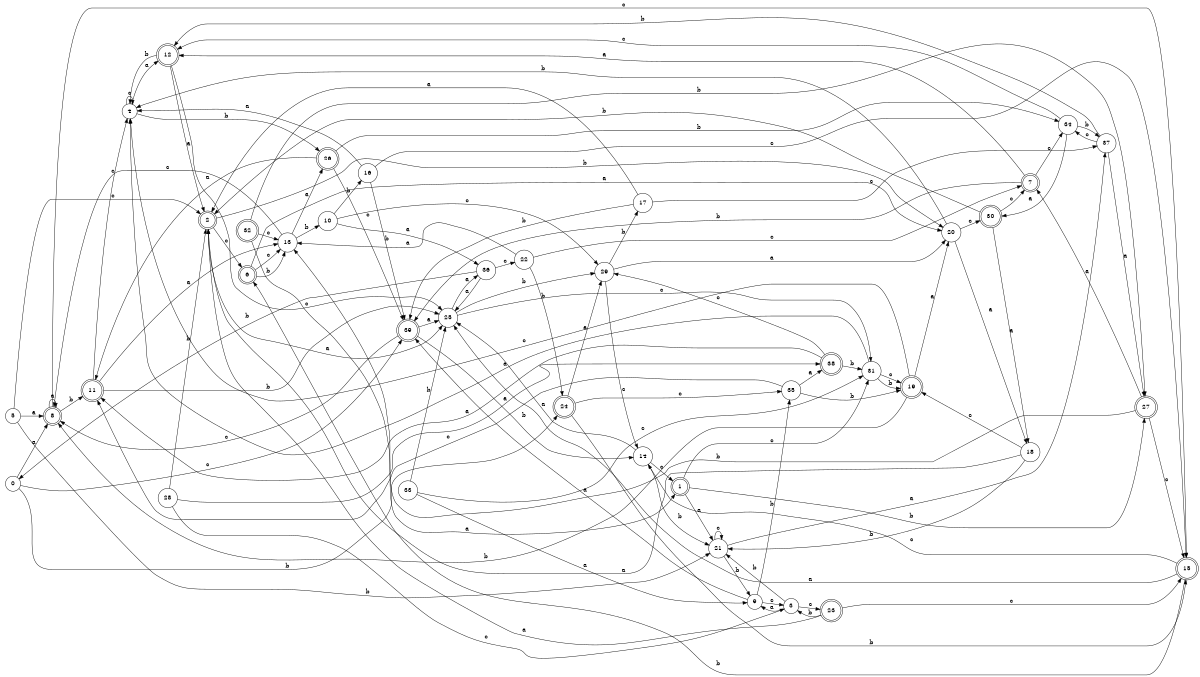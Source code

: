 digraph n32_6 {
__start0 [label="" shape="none"];

rankdir=LR;
size="8,5";

s0 [style="filled", color="black", fillcolor="white" shape="circle", label="0"];
s1 [style="rounded,filled", color="black", fillcolor="white" shape="doublecircle", label="1"];
s2 [style="rounded,filled", color="black", fillcolor="white" shape="doublecircle", label="2"];
s3 [style="filled", color="black", fillcolor="white" shape="circle", label="3"];
s4 [style="filled", color="black", fillcolor="white" shape="circle", label="4"];
s5 [style="filled", color="black", fillcolor="white" shape="circle", label="5"];
s6 [style="rounded,filled", color="black", fillcolor="white" shape="doublecircle", label="6"];
s7 [style="rounded,filled", color="black", fillcolor="white" shape="doublecircle", label="7"];
s8 [style="rounded,filled", color="black", fillcolor="white" shape="doublecircle", label="8"];
s9 [style="filled", color="black", fillcolor="white" shape="circle", label="9"];
s10 [style="filled", color="black", fillcolor="white" shape="circle", label="10"];
s11 [style="rounded,filled", color="black", fillcolor="white" shape="doublecircle", label="11"];
s12 [style="rounded,filled", color="black", fillcolor="white" shape="doublecircle", label="12"];
s13 [style="filled", color="black", fillcolor="white" shape="circle", label="13"];
s14 [style="filled", color="black", fillcolor="white" shape="circle", label="14"];
s15 [style="rounded,filled", color="black", fillcolor="white" shape="doublecircle", label="15"];
s16 [style="filled", color="black", fillcolor="white" shape="circle", label="16"];
s17 [style="filled", color="black", fillcolor="white" shape="circle", label="17"];
s18 [style="filled", color="black", fillcolor="white" shape="circle", label="18"];
s19 [style="rounded,filled", color="black", fillcolor="white" shape="doublecircle", label="19"];
s20 [style="filled", color="black", fillcolor="white" shape="circle", label="20"];
s21 [style="filled", color="black", fillcolor="white" shape="circle", label="21"];
s22 [style="filled", color="black", fillcolor="white" shape="circle", label="22"];
s23 [style="rounded,filled", color="black", fillcolor="white" shape="doublecircle", label="23"];
s24 [style="rounded,filled", color="black", fillcolor="white" shape="doublecircle", label="24"];
s25 [style="filled", color="black", fillcolor="white" shape="circle", label="25"];
s26 [style="rounded,filled", color="black", fillcolor="white" shape="doublecircle", label="26"];
s27 [style="rounded,filled", color="black", fillcolor="white" shape="doublecircle", label="27"];
s28 [style="filled", color="black", fillcolor="white" shape="circle", label="28"];
s29 [style="filled", color="black", fillcolor="white" shape="circle", label="29"];
s30 [style="rounded,filled", color="black", fillcolor="white" shape="doublecircle", label="30"];
s31 [style="filled", color="black", fillcolor="white" shape="circle", label="31"];
s32 [style="rounded,filled", color="black", fillcolor="white" shape="doublecircle", label="32"];
s33 [style="filled", color="black", fillcolor="white" shape="circle", label="33"];
s34 [style="filled", color="black", fillcolor="white" shape="circle", label="34"];
s35 [style="filled", color="black", fillcolor="white" shape="circle", label="35"];
s36 [style="filled", color="black", fillcolor="white" shape="circle", label="36"];
s37 [style="filled", color="black", fillcolor="white" shape="circle", label="37"];
s38 [style="rounded,filled", color="black", fillcolor="white" shape="doublecircle", label="38"];
s39 [style="rounded,filled", color="black", fillcolor="white" shape="doublecircle", label="39"];
s0 -> s8 [label="a"];
s0 -> s24 [label="b"];
s0 -> s39 [label="c"];
s1 -> s21 [label="a"];
s1 -> s27 [label="b"];
s1 -> s31 [label="c"];
s2 -> s25 [label="a"];
s2 -> s20 [label="b"];
s2 -> s6 [label="c"];
s3 -> s9 [label="a"];
s3 -> s21 [label="b"];
s3 -> s23 [label="c"];
s4 -> s12 [label="a"];
s4 -> s26 [label="b"];
s4 -> s4 [label="c"];
s5 -> s8 [label="a"];
s5 -> s21 [label="b"];
s5 -> s2 [label="c"];
s6 -> s20 [label="a"];
s6 -> s13 [label="b"];
s6 -> s13 [label="c"];
s7 -> s12 [label="a"];
s7 -> s39 [label="b"];
s7 -> s34 [label="c"];
s8 -> s8 [label="a"];
s8 -> s11 [label="b"];
s8 -> s15 [label="c"];
s9 -> s39 [label="a"];
s9 -> s35 [label="b"];
s9 -> s3 [label="c"];
s10 -> s36 [label="a"];
s10 -> s16 [label="b"];
s10 -> s29 [label="c"];
s11 -> s13 [label="a"];
s11 -> s25 [label="b"];
s11 -> s4 [label="c"];
s12 -> s2 [label="a"];
s12 -> s4 [label="b"];
s12 -> s25 [label="c"];
s13 -> s26 [label="a"];
s13 -> s10 [label="b"];
s13 -> s8 [label="c"];
s14 -> s25 [label="a"];
s14 -> s21 [label="b"];
s14 -> s1 [label="c"];
s15 -> s25 [label="a"];
s15 -> s6 [label="b"];
s15 -> s14 [label="c"];
s16 -> s4 [label="a"];
s16 -> s39 [label="b"];
s16 -> s15 [label="c"];
s17 -> s2 [label="a"];
s17 -> s39 [label="b"];
s17 -> s37 [label="c"];
s18 -> s2 [label="a"];
s18 -> s21 [label="b"];
s18 -> s19 [label="c"];
s19 -> s20 [label="a"];
s19 -> s8 [label="b"];
s19 -> s4 [label="c"];
s20 -> s18 [label="a"];
s20 -> s4 [label="b"];
s20 -> s30 [label="c"];
s21 -> s37 [label="a"];
s21 -> s9 [label="b"];
s21 -> s21 [label="c"];
s22 -> s13 [label="a"];
s22 -> s24 [label="b"];
s22 -> s7 [label="c"];
s23 -> s2 [label="a"];
s23 -> s3 [label="b"];
s23 -> s15 [label="c"];
s24 -> s29 [label="a"];
s24 -> s15 [label="b"];
s24 -> s35 [label="c"];
s25 -> s36 [label="a"];
s25 -> s29 [label="b"];
s25 -> s31 [label="c"];
s26 -> s11 [label="a"];
s26 -> s34 [label="b"];
s26 -> s39 [label="c"];
s27 -> s7 [label="a"];
s27 -> s13 [label="b"];
s27 -> s15 [label="c"];
s28 -> s38 [label="a"];
s28 -> s2 [label="b"];
s28 -> s3 [label="c"];
s29 -> s20 [label="a"];
s29 -> s17 [label="b"];
s29 -> s14 [label="c"];
s30 -> s18 [label="a"];
s30 -> s2 [label="b"];
s30 -> s7 [label="c"];
s31 -> s4 [label="a"];
s31 -> s19 [label="b"];
s31 -> s19 [label="c"];
s32 -> s1 [label="a"];
s32 -> s27 [label="b"];
s32 -> s13 [label="c"];
s33 -> s9 [label="a"];
s33 -> s25 [label="b"];
s33 -> s31 [label="c"];
s34 -> s30 [label="a"];
s34 -> s37 [label="b"];
s34 -> s12 [label="c"];
s35 -> s38 [label="a"];
s35 -> s19 [label="b"];
s35 -> s11 [label="c"];
s36 -> s25 [label="a"];
s36 -> s0 [label="b"];
s36 -> s22 [label="c"];
s37 -> s27 [label="a"];
s37 -> s12 [label="b"];
s37 -> s34 [label="c"];
s38 -> s11 [label="a"];
s38 -> s31 [label="b"];
s38 -> s29 [label="c"];
s39 -> s25 [label="a"];
s39 -> s14 [label="b"];
s39 -> s8 [label="c"];

}